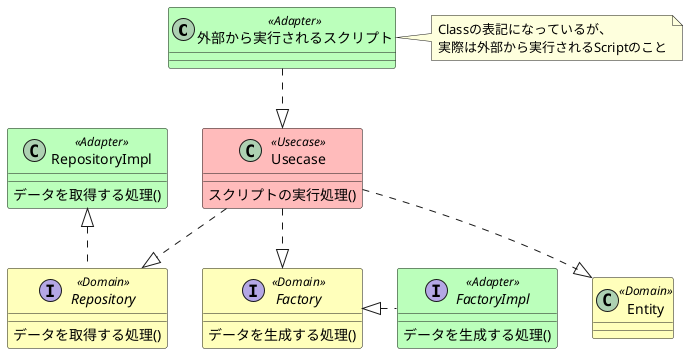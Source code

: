 @startuml

skinparam class {
  BackgroundColor<<Adapter>> #bbffbb
  BackgroundColor<<Usecase>> #ffbbbb
  BackgroundColor<<Domain>> #ffffbb
}

class 外部から実行されるスクリプト <<Adapter>> {
}
note right : Classの表記になっているが、\n実際は外部から実行されるScriptのこと

class RepositoryImpl <<Adapter>> {
    データを取得する処理()
}

class Usecase <<Usecase>> {
  スクリプトの実行処理()
}

interface Repository <<Domain>> {
    データを取得する処理()
}

class Entity <<Domain>> {
}

interface Factory <<Domain>> {
    データを生成する処理()
}

interface FactoryImpl <<Adapter>> {
    データを生成する処理()
}

外部から実行されるスクリプト .down.|> Usecase
Repository .up.|> RepositoryImpl
Usecase .down.|> Factory
FactoryImpl .left.|>Factory
Usecase .down.|> Repository
Usecase .down.|> Entity

@enduml